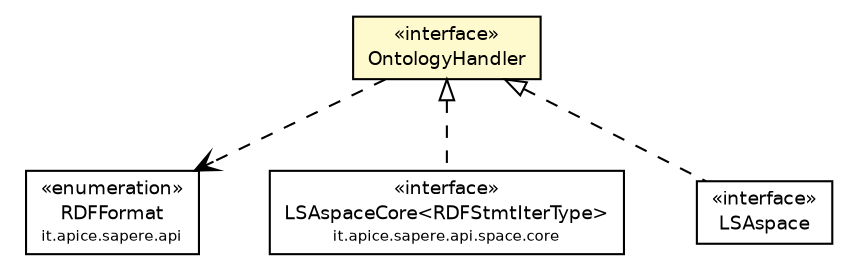 #!/usr/local/bin/dot
#
# Class diagram 
# Generated by UmlGraph version 4.4 (http://www.spinellis.gr/sw/umlgraph)
#

digraph G {
	edge [fontname="Helvetica",fontsize=10,labelfontname="Helvetica",labelfontsize=10];
	node [fontname="Helvetica",fontsize=10,shape=plaintext];
	// it.apice.sapere.api.RDFFormat
	c45909 [label=<<table border="0" cellborder="1" cellspacing="0" cellpadding="2" port="p" href="../RDFFormat.html">
		<tr><td><table border="0" cellspacing="0" cellpadding="1">
			<tr><td> &laquo;enumeration&raquo; </td></tr>
			<tr><td> RDFFormat </td></tr>
			<tr><td><font point-size="7.0"> it.apice.sapere.api </font></td></tr>
		</table></td></tr>
		</table>>, fontname="Helvetica", fontcolor="black", fontsize=9.0];
	// it.apice.sapere.api.space.core.LSAspaceCore<RDFStmtIterType>
	c45997 [label=<<table border="0" cellborder="1" cellspacing="0" cellpadding="2" port="p" href="./core/LSAspaceCore.html">
		<tr><td><table border="0" cellspacing="0" cellpadding="1">
			<tr><td> &laquo;interface&raquo; </td></tr>
			<tr><td> LSAspaceCore&lt;RDFStmtIterType&gt; </td></tr>
			<tr><td><font point-size="7.0"> it.apice.sapere.api.space.core </font></td></tr>
		</table></td></tr>
		</table>>, fontname="Helvetica", fontcolor="black", fontsize=9.0];
	// it.apice.sapere.api.space.OntologyHandler
	c46004 [label=<<table border="0" cellborder="1" cellspacing="0" cellpadding="2" port="p" bgcolor="lemonChiffon" href="./OntologyHandler.html">
		<tr><td><table border="0" cellspacing="0" cellpadding="1">
			<tr><td> &laquo;interface&raquo; </td></tr>
			<tr><td> OntologyHandler </td></tr>
		</table></td></tr>
		</table>>, fontname="Helvetica", fontcolor="black", fontsize=9.0];
	// it.apice.sapere.api.space.LSAspace
	c46005 [label=<<table border="0" cellborder="1" cellspacing="0" cellpadding="2" port="p" href="./LSAspace.html">
		<tr><td><table border="0" cellspacing="0" cellpadding="1">
			<tr><td> &laquo;interface&raquo; </td></tr>
			<tr><td> LSAspace </td></tr>
		</table></td></tr>
		</table>>, fontname="Helvetica", fontcolor="black", fontsize=9.0];
	//it.apice.sapere.api.space.core.LSAspaceCore<RDFStmtIterType> implements it.apice.sapere.api.space.OntologyHandler
	c46004:p -> c45997:p [dir=back,arrowtail=empty,style=dashed];
	//it.apice.sapere.api.space.LSAspace implements it.apice.sapere.api.space.OntologyHandler
	c46004:p -> c46005:p [dir=back,arrowtail=empty,style=dashed];
	// it.apice.sapere.api.space.OntologyHandler DEPEND it.apice.sapere.api.RDFFormat
	c46004:p -> c45909:p [taillabel="", label="", headlabel="", fontname="Helvetica", fontcolor="black", fontsize=10.0, color="black", arrowhead=open, style=dashed];
}

